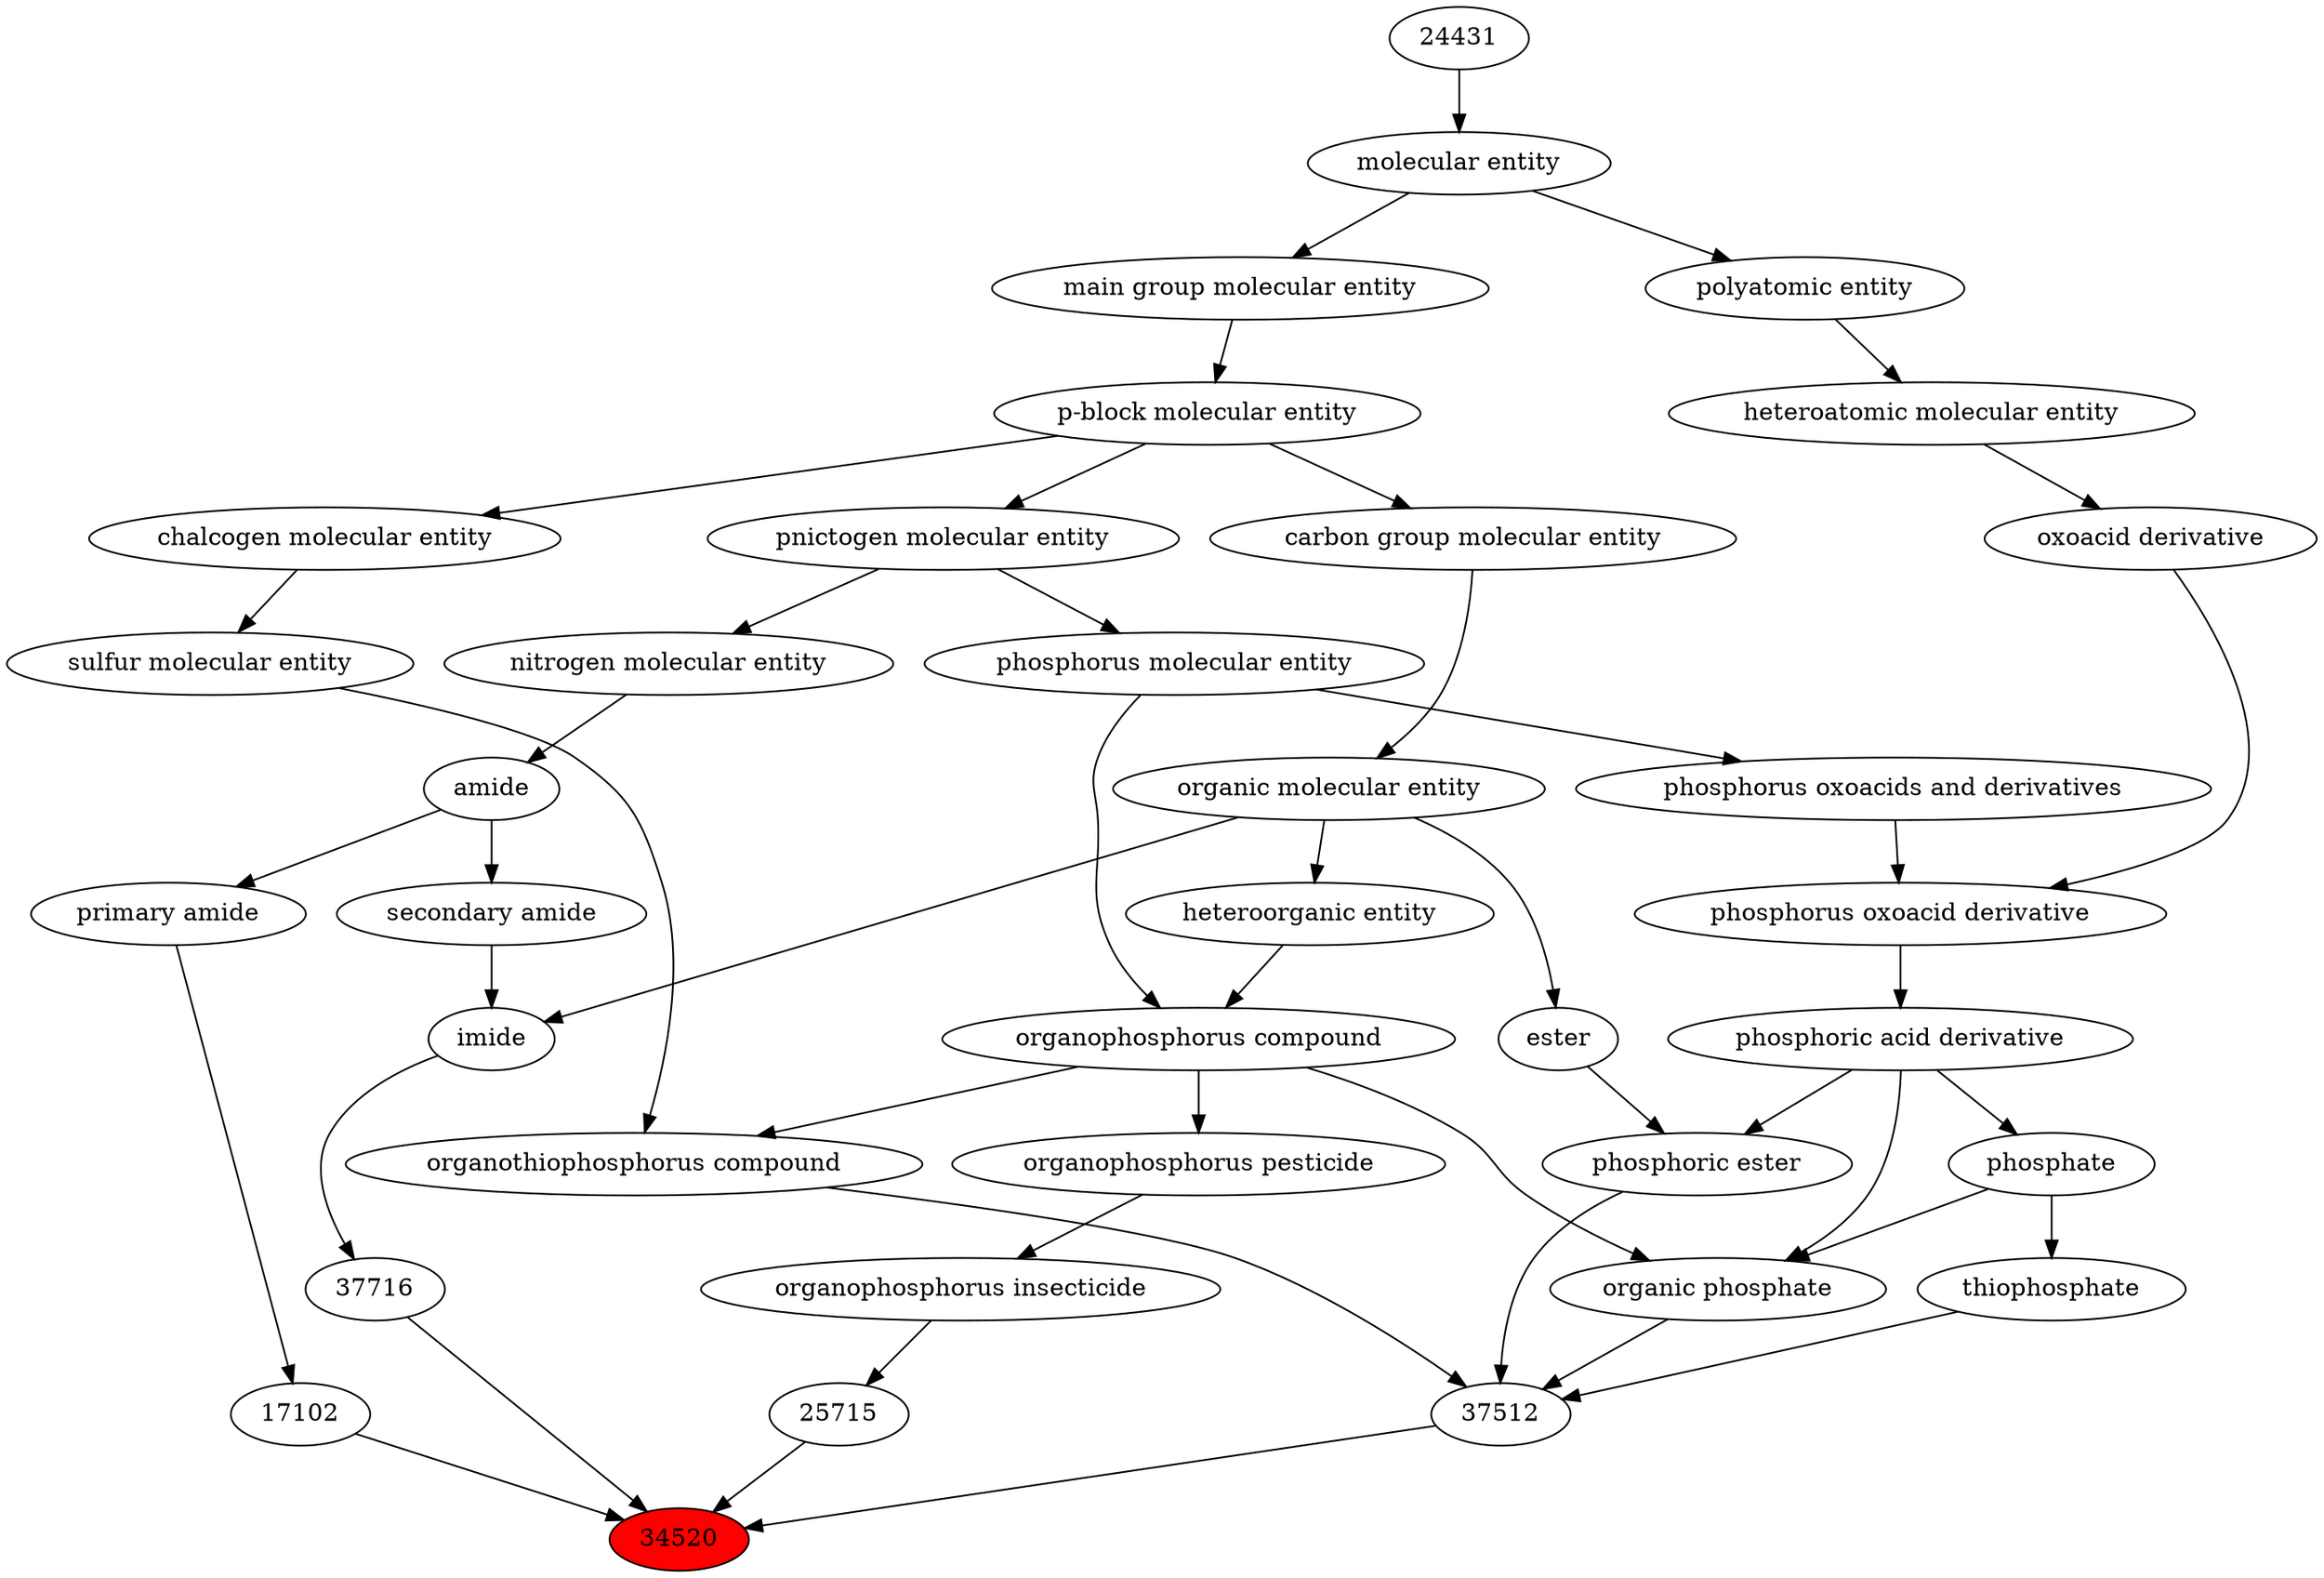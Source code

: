 digraph tree{ 
34520 [label="34520" fillcolor=red style=filled]
37716 -> 34520
17102 -> 34520
25715 -> 34520
37512 -> 34520
37716 [label="37716"]
24782 -> 37716
17102 [label="17102"]
33256 -> 17102
25715 [label="25715"]
25711 -> 25715
37512 [label="37512"]
37511 -> 37512
25703 -> 37512
25716 -> 37512
37734 -> 37512
24782 [label="imide"]
33257 -> 24782
50860 -> 24782
33256 [label="primary amide"]
32988 -> 33256
25711 [label="organophosphorus insecticide"]
39093 -> 25711
37511 [label="thiophosphate"]
26020 -> 37511
25703 [label="organic phosphate"]
26079 -> 25703
25710 -> 25703
26020 -> 25703
25716 [label="organothiophosphorus compound"]
25710 -> 25716
26835 -> 25716
37734 [label="phosphoric ester"]
26079 -> 37734
35701 -> 37734
33257 [label="secondary amide"]
32988 -> 33257
50860 [label="organic molecular entity"]
33582 -> 50860
32988 [label="amide"]
51143 -> 32988
39093 [label="organophosphorus pesticide"]
25710 -> 39093
26020 [label="phosphate"]
26079 -> 26020
26079 [label="phosphoric acid derivative"]
36359 -> 26079
25710 [label="organophosphorus compound"]
33285 -> 25710
26082 -> 25710
26835 [label="sulfur molecular entity"]
33304 -> 26835
35701 [label="ester"]
50860 -> 35701
33582 [label="carbon group molecular entity"]
33675 -> 33582
51143 [label="nitrogen molecular entity"]
33302 -> 51143
36359 [label="phosphorus oxoacid derivative"]
33241 -> 36359
36360 -> 36359
33285 [label="heteroorganic entity"]
50860 -> 33285
26082 [label="phosphorus molecular entity"]
33302 -> 26082
33304 [label="chalcogen molecular entity"]
33675 -> 33304
33675 [label="p-block molecular entity"]
33579 -> 33675
33302 [label="pnictogen molecular entity"]
33675 -> 33302
33241 [label="oxoacid derivative"]
37577 -> 33241
36360 [label="phosphorus oxoacids and derivatives"]
26082 -> 36360
33579 [label="main group molecular entity"]
23367 -> 33579
37577 [label="heteroatomic molecular entity"]
36357 -> 37577
23367 [label="molecular entity"]
24431 -> 23367
36357 [label="polyatomic entity"]
23367 -> 36357
24431 [label="24431"]
}